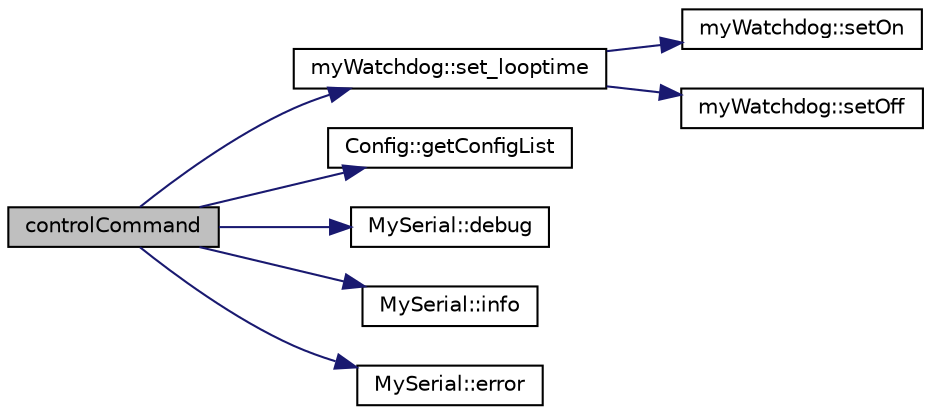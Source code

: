 digraph "controlCommand"
{
  edge [fontname="Helvetica",fontsize="10",labelfontname="Helvetica",labelfontsize="10"];
  node [fontname="Helvetica",fontsize="10",shape=record];
  rankdir="LR";
  Node22 [label="controlCommand",height=0.2,width=0.4,color="black", fillcolor="grey75", style="filled", fontcolor="black"];
  Node22 -> Node23 [color="midnightblue",fontsize="10",style="solid",fontname="Helvetica"];
  Node23 [label="myWatchdog::set_looptime",height=0.2,width=0.4,color="black", fillcolor="white", style="filled",URL="$classmy_watchdog.html#a9294d9aa6afae43cd5fe8ba39e6e6bbd"];
  Node23 -> Node24 [color="midnightblue",fontsize="10",style="solid",fontname="Helvetica"];
  Node24 [label="myWatchdog::setOn",height=0.2,width=0.4,color="black", fillcolor="white", style="filled",URL="$classmy_watchdog.html#a37e9a7b2f2b0891838e2c28dad8bce7c"];
  Node23 -> Node25 [color="midnightblue",fontsize="10",style="solid",fontname="Helvetica"];
  Node25 [label="myWatchdog::setOff",height=0.2,width=0.4,color="black", fillcolor="white", style="filled",URL="$classmy_watchdog.html#a79c2348926c2aaced3cd183edec3707d"];
  Node22 -> Node26 [color="midnightblue",fontsize="10",style="solid",fontname="Helvetica"];
  Node26 [label="Config::getConfigList",height=0.2,width=0.4,color="black", fillcolor="white", style="filled",URL="$class_config.html#ac43a256583bcb91be206ff98a529c483"];
  Node22 -> Node27 [color="midnightblue",fontsize="10",style="solid",fontname="Helvetica"];
  Node27 [label="MySerial::debug",height=0.2,width=0.4,color="black", fillcolor="white", style="filled",URL="$class_my_serial.html#af38ce094a38d6c8e2fc647932c1a2c5c"];
  Node22 -> Node28 [color="midnightblue",fontsize="10",style="solid",fontname="Helvetica"];
  Node28 [label="MySerial::info",height=0.2,width=0.4,color="black", fillcolor="white", style="filled",URL="$class_my_serial.html#a512253cafcbef40852cdb2e03642ce56"];
  Node22 -> Node29 [color="midnightblue",fontsize="10",style="solid",fontname="Helvetica"];
  Node29 [label="MySerial::error",height=0.2,width=0.4,color="black", fillcolor="white", style="filled",URL="$class_my_serial.html#a896c14da1a0c8356a3d66a783d8264e6"];
}
